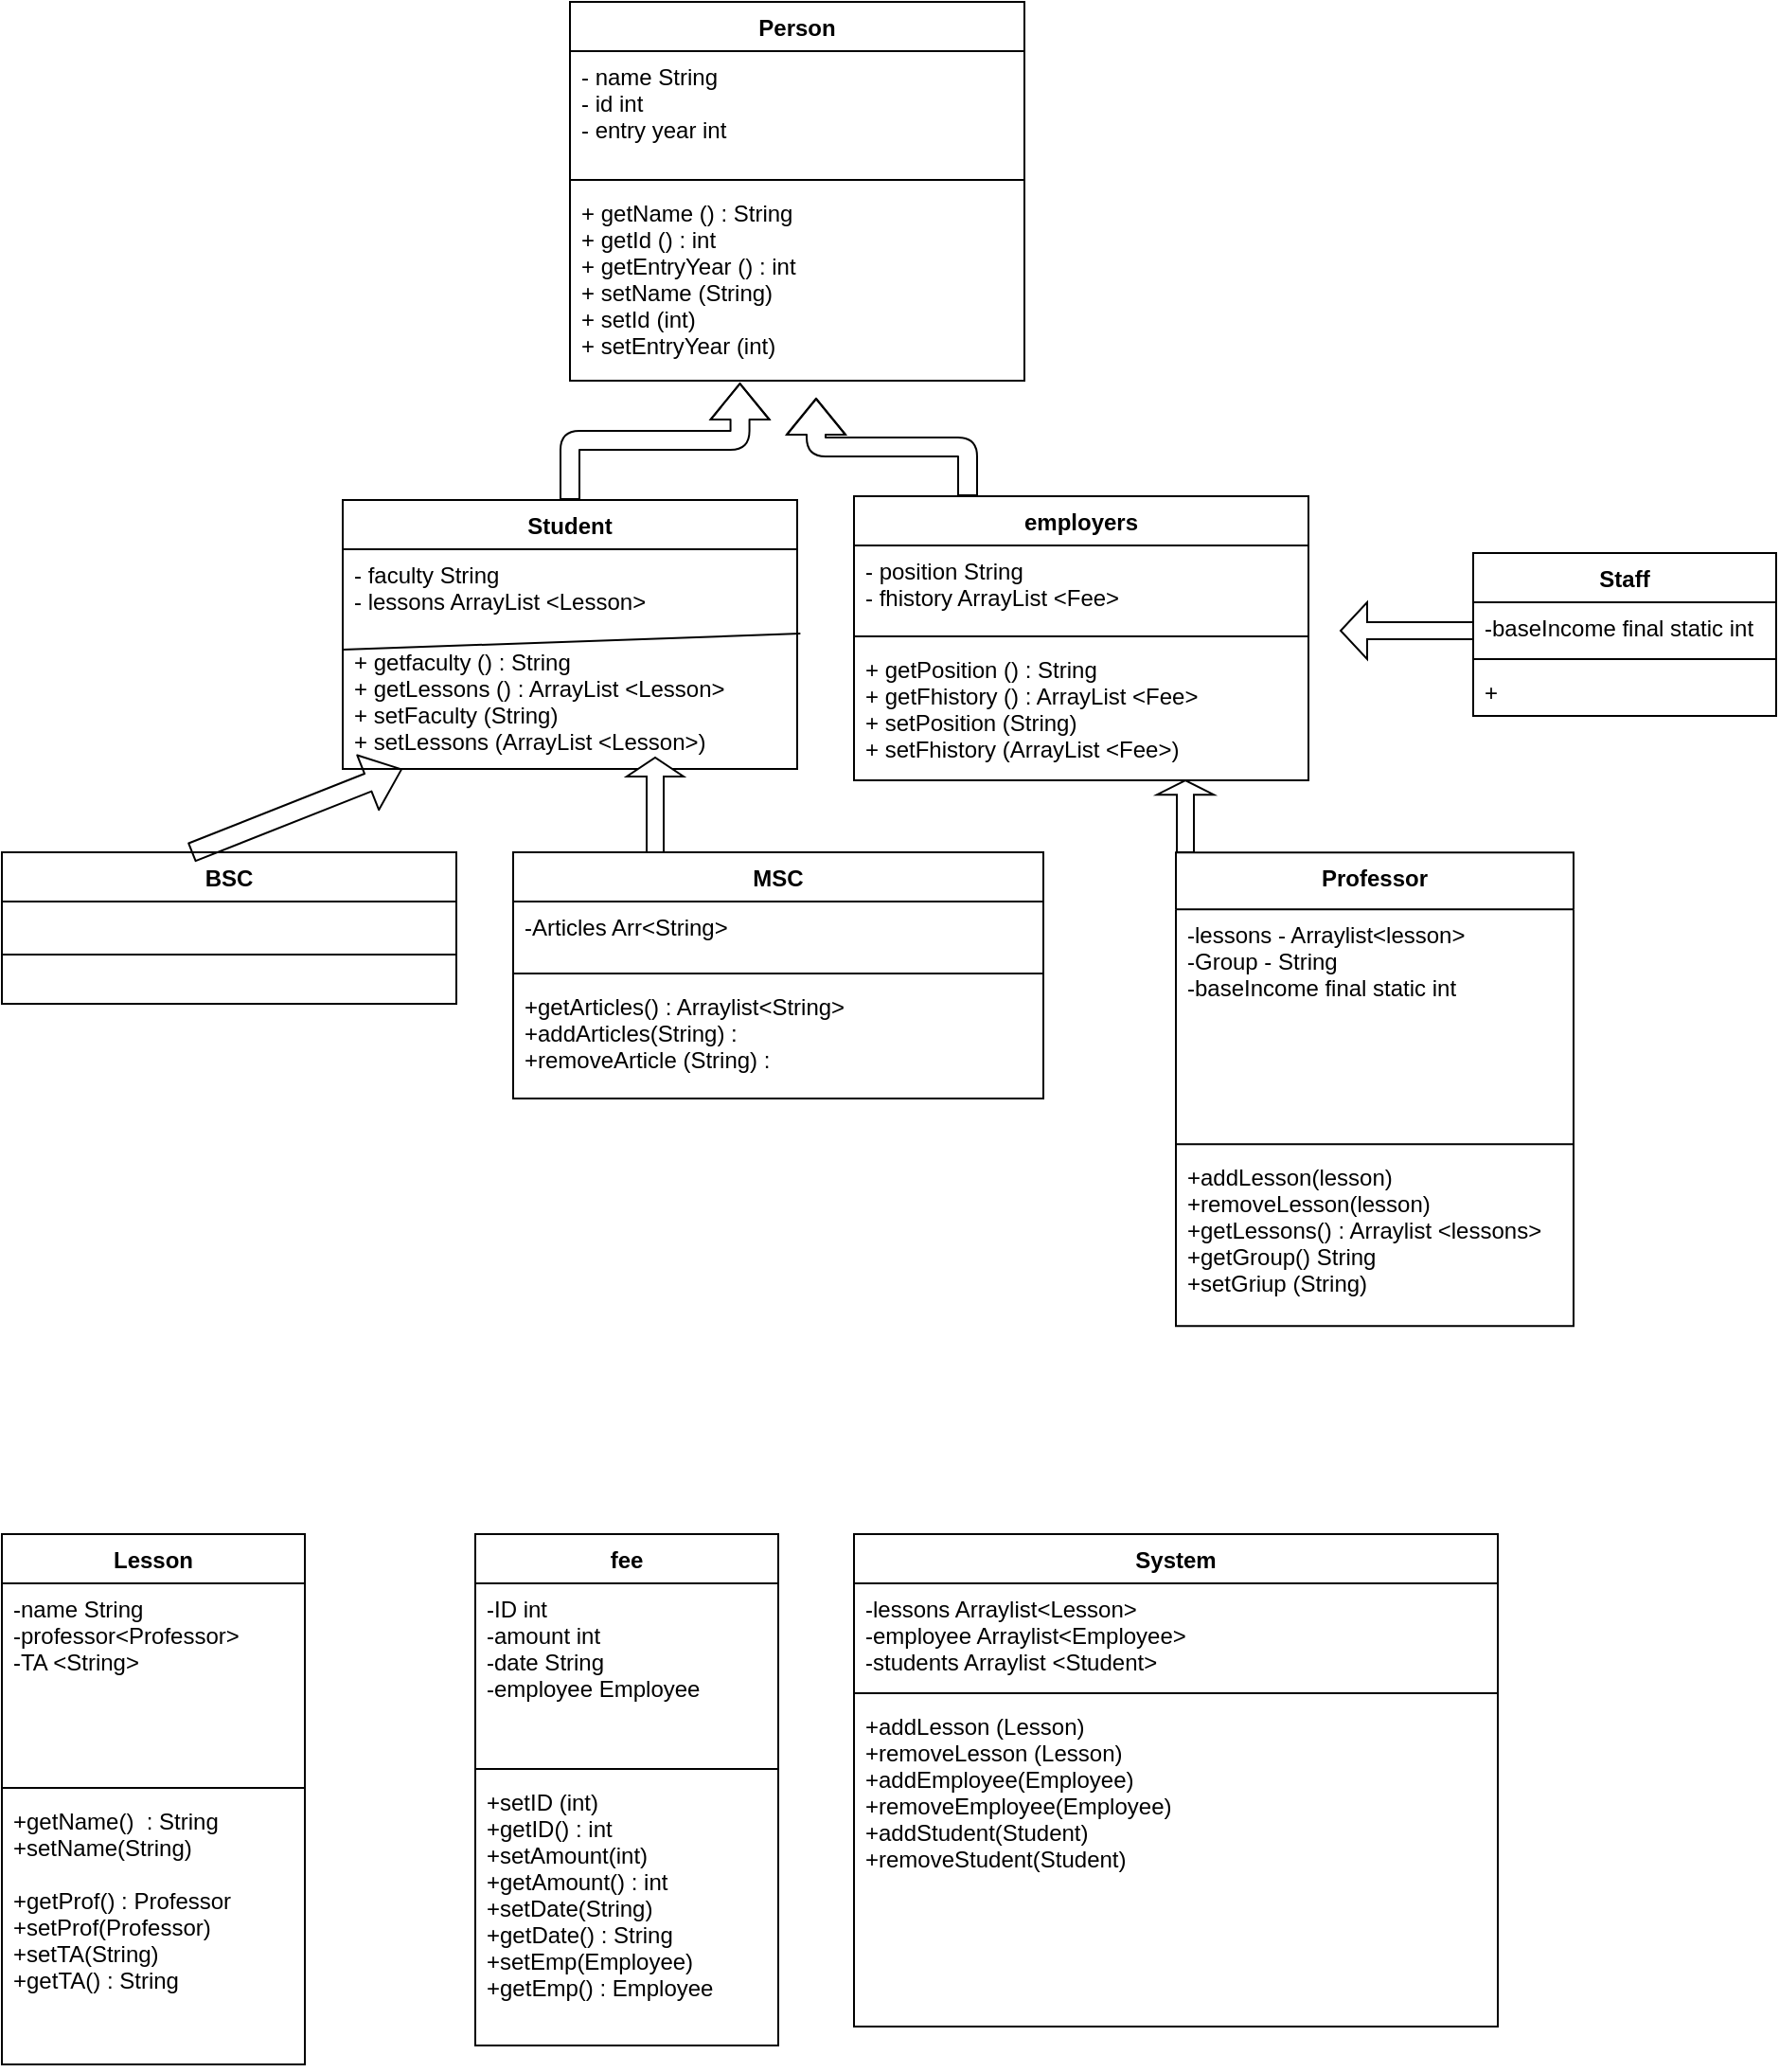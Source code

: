 <mxfile version="10.6.6" type="device"><diagram id="tIYcNnHIlkH7XWIsk2NE" name="Page-1"><mxGraphModel dx="1010" dy="501" grid="1" gridSize="10" guides="1" tooltips="1" connect="1" arrows="1" fold="1" page="1" pageScale="1" pageWidth="827" pageHeight="1169" math="0" shadow="0"><root><mxCell id="0"/><mxCell id="1" parent="0"/><mxCell id="y37cR8pc3kpu8syzmT97-10" value="Person" style="swimlane;fontStyle=1;align=center;verticalAlign=top;childLayout=stackLayout;horizontal=1;startSize=26;horizontalStack=0;resizeParent=1;resizeParentMax=0;resizeLast=0;collapsible=1;marginBottom=0;" parent="1" vertex="1"><mxGeometry x="350" y="71" width="240" height="200" as="geometry"/></mxCell><mxCell id="y37cR8pc3kpu8syzmT97-11" value="- name String&#10;- id int&#10;- entry year int &#10;&#10;" style="text;strokeColor=none;fillColor=none;align=left;verticalAlign=top;spacingLeft=4;spacingRight=4;overflow=hidden;rotatable=0;points=[[0,0.5],[1,0.5]];portConstraint=eastwest;" parent="y37cR8pc3kpu8syzmT97-10" vertex="1"><mxGeometry y="26" width="240" height="64" as="geometry"/></mxCell><mxCell id="y37cR8pc3kpu8syzmT97-12" value="" style="line;strokeWidth=1;fillColor=none;align=left;verticalAlign=middle;spacingTop=-1;spacingLeft=3;spacingRight=3;rotatable=0;labelPosition=right;points=[];portConstraint=eastwest;" parent="y37cR8pc3kpu8syzmT97-10" vertex="1"><mxGeometry y="90" width="240" height="8" as="geometry"/></mxCell><mxCell id="y37cR8pc3kpu8syzmT97-13" value="+ getName () : String&#10;+ getId () : int&#10;+ getEntryYear () : int &#10;+ setName (String) &#10;+ setId (int)&#10;+ setEntryYear (int) &#10;" style="text;strokeColor=none;fillColor=none;align=left;verticalAlign=top;spacingLeft=4;spacingRight=4;overflow=hidden;rotatable=0;points=[[0,0.5],[1,0.5]];portConstraint=eastwest;" parent="y37cR8pc3kpu8syzmT97-10" vertex="1"><mxGeometry y="98" width="240" height="102" as="geometry"/></mxCell><mxCell id="y37cR8pc3kpu8syzmT97-37" style="edgeStyle=orthogonalEdgeStyle;curved=1;orthogonalLoop=1;jettySize=auto;html=1;entryX=0.374;entryY=1.01;entryDx=0;entryDy=0;entryPerimeter=0;shape=flexArrow;" parent="1" source="y37cR8pc3kpu8syzmT97-20" target="y37cR8pc3kpu8syzmT97-13" edge="1"><mxGeometry relative="1" as="geometry"/></mxCell><mxCell id="y37cR8pc3kpu8syzmT97-20" value="Student" style="swimlane;fontStyle=1;align=center;verticalAlign=top;childLayout=stackLayout;horizontal=1;startSize=26;horizontalStack=0;resizeParent=1;resizeParentMax=0;resizeLast=0;collapsible=1;marginBottom=0;" parent="1" vertex="1"><mxGeometry x="230" y="334" width="240" height="142" as="geometry"/></mxCell><mxCell id="y37cR8pc3kpu8syzmT97-21" value="- faculty String&#10;- lessons ArrayList &lt;Lesson&gt;&#10;&#10;" style="text;strokeColor=none;fillColor=none;align=left;verticalAlign=top;spacingLeft=4;spacingRight=4;overflow=hidden;rotatable=0;points=[[0,0.5],[1,0.5]];portConstraint=eastwest;" parent="y37cR8pc3kpu8syzmT97-20" vertex="1"><mxGeometry y="26" width="240" height="46" as="geometry"/></mxCell><mxCell id="y37cR8pc3kpu8syzmT97-39" value="" style="endArrow=none;html=1;entryX=1.007;entryY=-0.021;entryDx=0;entryDy=0;entryPerimeter=0;" parent="y37cR8pc3kpu8syzmT97-20" target="y37cR8pc3kpu8syzmT97-23" edge="1"><mxGeometry width="50" height="50" relative="1" as="geometry"><mxPoint y="79" as="sourcePoint"/><mxPoint x="170" y="79" as="targetPoint"/></mxGeometry></mxCell><mxCell id="y37cR8pc3kpu8syzmT97-23" value="+ getfaculty () : String&#10;+ getLessons () : ArrayList &lt;Lesson&gt; &#10;+ setFaculty (String) &#10;+ setLessons (ArrayList &lt;Lesson&gt;)&#10;&#10;" style="text;strokeColor=none;fillColor=none;align=left;verticalAlign=top;spacingLeft=4;spacingRight=4;overflow=hidden;rotatable=0;points=[[0,0.5],[1,0.5]];portConstraint=eastwest;" parent="y37cR8pc3kpu8syzmT97-20" vertex="1"><mxGeometry y="72" width="240" height="70" as="geometry"/></mxCell><mxCell id="y37cR8pc3kpu8syzmT97-36" style="edgeStyle=orthogonalEdgeStyle;curved=1;orthogonalLoop=1;jettySize=auto;html=1;exitX=0.25;exitY=0;exitDx=0;exitDy=0;shape=flexArrow;" parent="1" source="y37cR8pc3kpu8syzmT97-24" edge="1"><mxGeometry relative="1" as="geometry"><mxPoint x="480" y="280" as="targetPoint"/><Array as="points"><mxPoint x="560" y="306"/><mxPoint x="480" y="306"/></Array></mxGeometry></mxCell><mxCell id="y37cR8pc3kpu8syzmT97-24" value="employers" style="swimlane;fontStyle=1;align=center;verticalAlign=top;childLayout=stackLayout;horizontal=1;startSize=26;horizontalStack=0;resizeParent=1;resizeParentMax=0;resizeLast=0;collapsible=1;marginBottom=0;" parent="1" vertex="1"><mxGeometry x="500" y="332" width="240" height="150" as="geometry"/></mxCell><mxCell id="y37cR8pc3kpu8syzmT97-25" value="- position String&#10;- fhistory ArrayList &lt;Fee&gt;&#10;" style="text;strokeColor=none;fillColor=none;align=left;verticalAlign=top;spacingLeft=4;spacingRight=4;overflow=hidden;rotatable=0;points=[[0,0.5],[1,0.5]];portConstraint=eastwest;" parent="y37cR8pc3kpu8syzmT97-24" vertex="1"><mxGeometry y="26" width="240" height="44" as="geometry"/></mxCell><mxCell id="y37cR8pc3kpu8syzmT97-26" value="" style="line;strokeWidth=1;fillColor=none;align=left;verticalAlign=middle;spacingTop=-1;spacingLeft=3;spacingRight=3;rotatable=0;labelPosition=right;points=[];portConstraint=eastwest;" parent="y37cR8pc3kpu8syzmT97-24" vertex="1"><mxGeometry y="70" width="240" height="8" as="geometry"/></mxCell><mxCell id="y37cR8pc3kpu8syzmT97-27" value="+ getPosition () : String&#10;+ getFhistory () : ArrayList &lt;Fee&gt;&#10;+ setPosition (String) &#10;+ setFhistory (ArrayList &lt;Fee&gt;) &#10;" style="text;strokeColor=none;fillColor=none;align=left;verticalAlign=top;spacingLeft=4;spacingRight=4;overflow=hidden;rotatable=0;points=[[0,0.5],[1,0.5]];portConstraint=eastwest;" parent="y37cR8pc3kpu8syzmT97-24" vertex="1"><mxGeometry y="78" width="240" height="72" as="geometry"/></mxCell><mxCell id="y37cR8pc3kpu8syzmT97-32" value="BSC" style="swimlane;fontStyle=1;align=center;verticalAlign=top;childLayout=stackLayout;horizontal=1;startSize=26;horizontalStack=0;resizeParent=1;resizeParentMax=0;resizeLast=0;collapsible=1;marginBottom=0;" parent="1" vertex="1"><mxGeometry x="50" y="520" width="240" height="80" as="geometry"/></mxCell><mxCell id="y37cR8pc3kpu8syzmT97-33" value="&#10;&#10;" style="text;strokeColor=none;fillColor=none;align=left;verticalAlign=top;spacingLeft=4;spacingRight=4;overflow=hidden;rotatable=0;points=[[0,0.5],[1,0.5]];portConstraint=eastwest;" parent="y37cR8pc3kpu8syzmT97-32" vertex="1"><mxGeometry y="26" width="240" height="24" as="geometry"/></mxCell><mxCell id="y37cR8pc3kpu8syzmT97-34" value="" style="line;strokeWidth=1;fillColor=none;align=left;verticalAlign=middle;spacingTop=-1;spacingLeft=3;spacingRight=3;rotatable=0;labelPosition=right;points=[];portConstraint=eastwest;" parent="y37cR8pc3kpu8syzmT97-32" vertex="1"><mxGeometry y="50" width="240" height="8" as="geometry"/></mxCell><mxCell id="y37cR8pc3kpu8syzmT97-35" value="&#10;&#10;" style="text;strokeColor=none;fillColor=none;align=left;verticalAlign=top;spacingLeft=4;spacingRight=4;overflow=hidden;rotatable=0;points=[[0,0.5],[1,0.5]];portConstraint=eastwest;" parent="y37cR8pc3kpu8syzmT97-32" vertex="1"><mxGeometry y="58" width="240" height="22" as="geometry"/></mxCell><mxCell id="y37cR8pc3kpu8syzmT97-42" value="MSC" style="swimlane;fontStyle=1;align=center;verticalAlign=top;childLayout=stackLayout;horizontal=1;startSize=26;horizontalStack=0;resizeParent=1;resizeParentMax=0;resizeLast=0;collapsible=1;marginBottom=0;" parent="1" vertex="1"><mxGeometry x="320" y="520" width="280" height="130" as="geometry"/></mxCell><mxCell id="y37cR8pc3kpu8syzmT97-43" value="-Articles Arr&lt;String&gt;" style="text;strokeColor=none;fillColor=none;align=left;verticalAlign=top;spacingLeft=4;spacingRight=4;overflow=hidden;rotatable=0;points=[[0,0.5],[1,0.5]];portConstraint=eastwest;" parent="y37cR8pc3kpu8syzmT97-42" vertex="1"><mxGeometry y="26" width="280" height="34" as="geometry"/></mxCell><mxCell id="y37cR8pc3kpu8syzmT97-44" value="" style="line;strokeWidth=1;fillColor=none;align=left;verticalAlign=middle;spacingTop=-1;spacingLeft=3;spacingRight=3;rotatable=0;labelPosition=right;points=[];portConstraint=eastwest;" parent="y37cR8pc3kpu8syzmT97-42" vertex="1"><mxGeometry y="60" width="280" height="8" as="geometry"/></mxCell><mxCell id="y37cR8pc3kpu8syzmT97-45" value="+getArticles() : Arraylist&lt;String&gt;&#10;+addArticles(String) : &#10;+removeArticle (String) : &#10;" style="text;strokeColor=none;fillColor=none;align=left;verticalAlign=top;spacingLeft=4;spacingRight=4;overflow=hidden;rotatable=0;points=[[0,0.5],[1,0.5]];portConstraint=eastwest;" parent="y37cR8pc3kpu8syzmT97-42" vertex="1"><mxGeometry y="68" width="280" height="62" as="geometry"/></mxCell><mxCell id="y37cR8pc3kpu8syzmT97-46" value="Professor" style="swimlane;fontStyle=1;align=center;verticalAlign=top;childLayout=stackLayout;horizontal=1;startSize=30;horizontalStack=0;resizeParent=1;resizeParentMax=0;resizeLast=0;collapsible=1;marginBottom=0;" parent="1" vertex="1"><mxGeometry x="670" y="520.1" width="210" height="250" as="geometry"/></mxCell><mxCell id="y37cR8pc3kpu8syzmT97-47" value="-lessons - Arraylist&lt;lesson&gt;&#10;-Group - String&#10;-baseIncome final static int&#10;" style="text;strokeColor=none;fillColor=none;align=left;verticalAlign=top;spacingLeft=4;spacingRight=4;overflow=hidden;rotatable=0;points=[[0,0.5],[1,0.5]];portConstraint=eastwest;" parent="y37cR8pc3kpu8syzmT97-46" vertex="1"><mxGeometry y="30" width="210" height="120" as="geometry"/></mxCell><mxCell id="y37cR8pc3kpu8syzmT97-48" value="" style="line;strokeWidth=1;fillColor=none;align=left;verticalAlign=middle;spacingTop=-1;spacingLeft=3;spacingRight=3;rotatable=0;labelPosition=right;points=[];portConstraint=eastwest;" parent="y37cR8pc3kpu8syzmT97-46" vertex="1"><mxGeometry y="150" width="210" height="8" as="geometry"/></mxCell><mxCell id="y37cR8pc3kpu8syzmT97-49" value="+addLesson(lesson)&#10;+removeLesson(lesson)&#10;+getLessons() : Arraylist &lt;lessons&gt;&#10;+getGroup() String&#10;+setGriup (String)&#10;" style="text;strokeColor=none;fillColor=none;align=left;verticalAlign=top;spacingLeft=4;spacingRight=4;overflow=hidden;rotatable=0;points=[[0,0.5],[1,0.5]];portConstraint=eastwest;" parent="y37cR8pc3kpu8syzmT97-46" vertex="1"><mxGeometry y="158" width="210" height="92" as="geometry"/></mxCell><mxCell id="4HzyBMytqJIBtFZyYsen-1" value="Staff" style="swimlane;fontStyle=1;align=center;verticalAlign=top;childLayout=stackLayout;horizontal=1;startSize=26;horizontalStack=0;resizeParent=1;resizeParentMax=0;resizeLast=0;collapsible=1;marginBottom=0;" vertex="1" parent="1"><mxGeometry x="827" y="362" width="160" height="86" as="geometry"/></mxCell><mxCell id="4HzyBMytqJIBtFZyYsen-2" value="-baseIncome final static int" style="text;strokeColor=none;fillColor=none;align=left;verticalAlign=top;spacingLeft=4;spacingRight=4;overflow=hidden;rotatable=0;points=[[0,0.5],[1,0.5]];portConstraint=eastwest;" vertex="1" parent="4HzyBMytqJIBtFZyYsen-1"><mxGeometry y="26" width="160" height="26" as="geometry"/></mxCell><mxCell id="4HzyBMytqJIBtFZyYsen-3" value="" style="line;strokeWidth=1;fillColor=none;align=left;verticalAlign=middle;spacingTop=-1;spacingLeft=3;spacingRight=3;rotatable=0;labelPosition=right;points=[];portConstraint=eastwest;" vertex="1" parent="4HzyBMytqJIBtFZyYsen-1"><mxGeometry y="52" width="160" height="8" as="geometry"/></mxCell><mxCell id="4HzyBMytqJIBtFZyYsen-4" value="+" style="text;strokeColor=none;fillColor=none;align=left;verticalAlign=top;spacingLeft=4;spacingRight=4;overflow=hidden;rotatable=0;points=[[0,0.5],[1,0.5]];portConstraint=eastwest;" vertex="1" parent="4HzyBMytqJIBtFZyYsen-1"><mxGeometry y="60" width="160" height="26" as="geometry"/></mxCell><mxCell id="4HzyBMytqJIBtFZyYsen-5" value="Lesson" style="swimlane;fontStyle=1;align=center;verticalAlign=top;childLayout=stackLayout;horizontal=1;startSize=26;horizontalStack=0;resizeParent=1;resizeParentMax=0;resizeLast=0;collapsible=1;marginBottom=0;" vertex="1" parent="1"><mxGeometry x="50" y="880" width="160" height="280" as="geometry"/></mxCell><mxCell id="4HzyBMytqJIBtFZyYsen-6" value="-name String&#10;-professor&lt;Professor&gt;&#10;-TA &lt;String&gt;" style="text;strokeColor=none;fillColor=none;align=left;verticalAlign=top;spacingLeft=4;spacingRight=4;overflow=hidden;rotatable=0;points=[[0,0.5],[1,0.5]];portConstraint=eastwest;" vertex="1" parent="4HzyBMytqJIBtFZyYsen-5"><mxGeometry y="26" width="160" height="104" as="geometry"/></mxCell><mxCell id="4HzyBMytqJIBtFZyYsen-7" value="" style="line;strokeWidth=1;fillColor=none;align=left;verticalAlign=middle;spacingTop=-1;spacingLeft=3;spacingRight=3;rotatable=0;labelPosition=right;points=[];portConstraint=eastwest;" vertex="1" parent="4HzyBMytqJIBtFZyYsen-5"><mxGeometry y="130" width="160" height="8" as="geometry"/></mxCell><mxCell id="4HzyBMytqJIBtFZyYsen-8" value="+getName()  : String&#10;+setName(String)&#10;&#10;+getProf() : Professor&#10;+setProf(Professor)&#10;+setTA(String)&#10;+getTA() : String" style="text;strokeColor=none;fillColor=none;align=left;verticalAlign=top;spacingLeft=4;spacingRight=4;overflow=hidden;rotatable=0;points=[[0,0.5],[1,0.5]];portConstraint=eastwest;" vertex="1" parent="4HzyBMytqJIBtFZyYsen-5"><mxGeometry y="138" width="160" height="142" as="geometry"/></mxCell><mxCell id="4HzyBMytqJIBtFZyYsen-9" value="fee" style="swimlane;fontStyle=1;align=center;verticalAlign=top;childLayout=stackLayout;horizontal=1;startSize=26;horizontalStack=0;resizeParent=1;resizeParentMax=0;resizeLast=0;collapsible=1;marginBottom=0;" vertex="1" parent="1"><mxGeometry x="300" y="880" width="160" height="270" as="geometry"/></mxCell><mxCell id="4HzyBMytqJIBtFZyYsen-10" value="-ID int &#10;-amount int&#10;-date String&#10;-employee Employee&#10;&#10;" style="text;strokeColor=none;fillColor=none;align=left;verticalAlign=top;spacingLeft=4;spacingRight=4;overflow=hidden;rotatable=0;points=[[0,0.5],[1,0.5]];portConstraint=eastwest;" vertex="1" parent="4HzyBMytqJIBtFZyYsen-9"><mxGeometry y="26" width="160" height="94" as="geometry"/></mxCell><mxCell id="4HzyBMytqJIBtFZyYsen-11" value="" style="line;strokeWidth=1;fillColor=none;align=left;verticalAlign=middle;spacingTop=-1;spacingLeft=3;spacingRight=3;rotatable=0;labelPosition=right;points=[];portConstraint=eastwest;" vertex="1" parent="4HzyBMytqJIBtFZyYsen-9"><mxGeometry y="120" width="160" height="8" as="geometry"/></mxCell><mxCell id="4HzyBMytqJIBtFZyYsen-12" value="+setID (int)&#10;+getID() : int&#10;+setAmount(int)&#10;+getAmount() : int&#10;+setDate(String)&#10;+getDate() : String&#10;+setEmp(Employee)&#10;+getEmp() : Employee&#10;" style="text;strokeColor=none;fillColor=none;align=left;verticalAlign=top;spacingLeft=4;spacingRight=4;overflow=hidden;rotatable=0;points=[[0,0.5],[1,0.5]];portConstraint=eastwest;" vertex="1" parent="4HzyBMytqJIBtFZyYsen-9"><mxGeometry y="128" width="160" height="142" as="geometry"/></mxCell><mxCell id="4HzyBMytqJIBtFZyYsen-13" value="System" style="swimlane;fontStyle=1;align=center;verticalAlign=top;childLayout=stackLayout;horizontal=1;startSize=26;horizontalStack=0;resizeParent=1;resizeParentMax=0;resizeLast=0;collapsible=1;marginBottom=0;" vertex="1" parent="1"><mxGeometry x="500" y="880" width="340" height="260" as="geometry"/></mxCell><mxCell id="4HzyBMytqJIBtFZyYsen-14" value="-lessons Arraylist&lt;Lesson&gt;&#10;-employee Arraylist&lt;Employee&gt;&#10;-students Arraylist &lt;Student&gt;&#10;" style="text;strokeColor=none;fillColor=none;align=left;verticalAlign=top;spacingLeft=4;spacingRight=4;overflow=hidden;rotatable=0;points=[[0,0.5],[1,0.5]];portConstraint=eastwest;" vertex="1" parent="4HzyBMytqJIBtFZyYsen-13"><mxGeometry y="26" width="340" height="54" as="geometry"/></mxCell><mxCell id="4HzyBMytqJIBtFZyYsen-15" value="" style="line;strokeWidth=1;fillColor=none;align=left;verticalAlign=middle;spacingTop=-1;spacingLeft=3;spacingRight=3;rotatable=0;labelPosition=right;points=[];portConstraint=eastwest;" vertex="1" parent="4HzyBMytqJIBtFZyYsen-13"><mxGeometry y="80" width="340" height="8" as="geometry"/></mxCell><mxCell id="4HzyBMytqJIBtFZyYsen-16" value="+addLesson (Lesson) &#10;+removeLesson (Lesson)&#10;+addEmployee(Employee)&#10;+removeEmployee(Employee)&#10;+addStudent(Student)&#10;+removeStudent(Student)&#10;" style="text;strokeColor=none;fillColor=none;align=left;verticalAlign=top;spacingLeft=4;spacingRight=4;overflow=hidden;rotatable=0;points=[[0,0.5],[1,0.5]];portConstraint=eastwest;" vertex="1" parent="4HzyBMytqJIBtFZyYsen-13"><mxGeometry y="88" width="340" height="172" as="geometry"/></mxCell><mxCell id="4HzyBMytqJIBtFZyYsen-17" value="" style="shape=flexArrow;endArrow=classic;html=1;" edge="1" parent="1" target="y37cR8pc3kpu8syzmT97-23"><mxGeometry width="50" height="50" relative="1" as="geometry"><mxPoint x="150" y="520.1" as="sourcePoint"/><mxPoint x="200" y="470.1" as="targetPoint"/></mxGeometry></mxCell><mxCell id="4HzyBMytqJIBtFZyYsen-18" value="" style="shape=singleArrow;direction=north;whiteSpace=wrap;html=1;" vertex="1" parent="1"><mxGeometry x="380" y="470" width="30" height="50" as="geometry"/></mxCell><mxCell id="4HzyBMytqJIBtFZyYsen-19" value="" style="shape=singleArrow;direction=north;whiteSpace=wrap;html=1;" vertex="1" parent="1"><mxGeometry x="660" y="482" width="30" height="38" as="geometry"/></mxCell><mxCell id="4HzyBMytqJIBtFZyYsen-20" value="" style="shape=singleArrow;direction=west;whiteSpace=wrap;html=1;" vertex="1" parent="1"><mxGeometry x="757" y="388" width="70" height="30" as="geometry"/></mxCell></root></mxGraphModel></diagram></mxfile>
